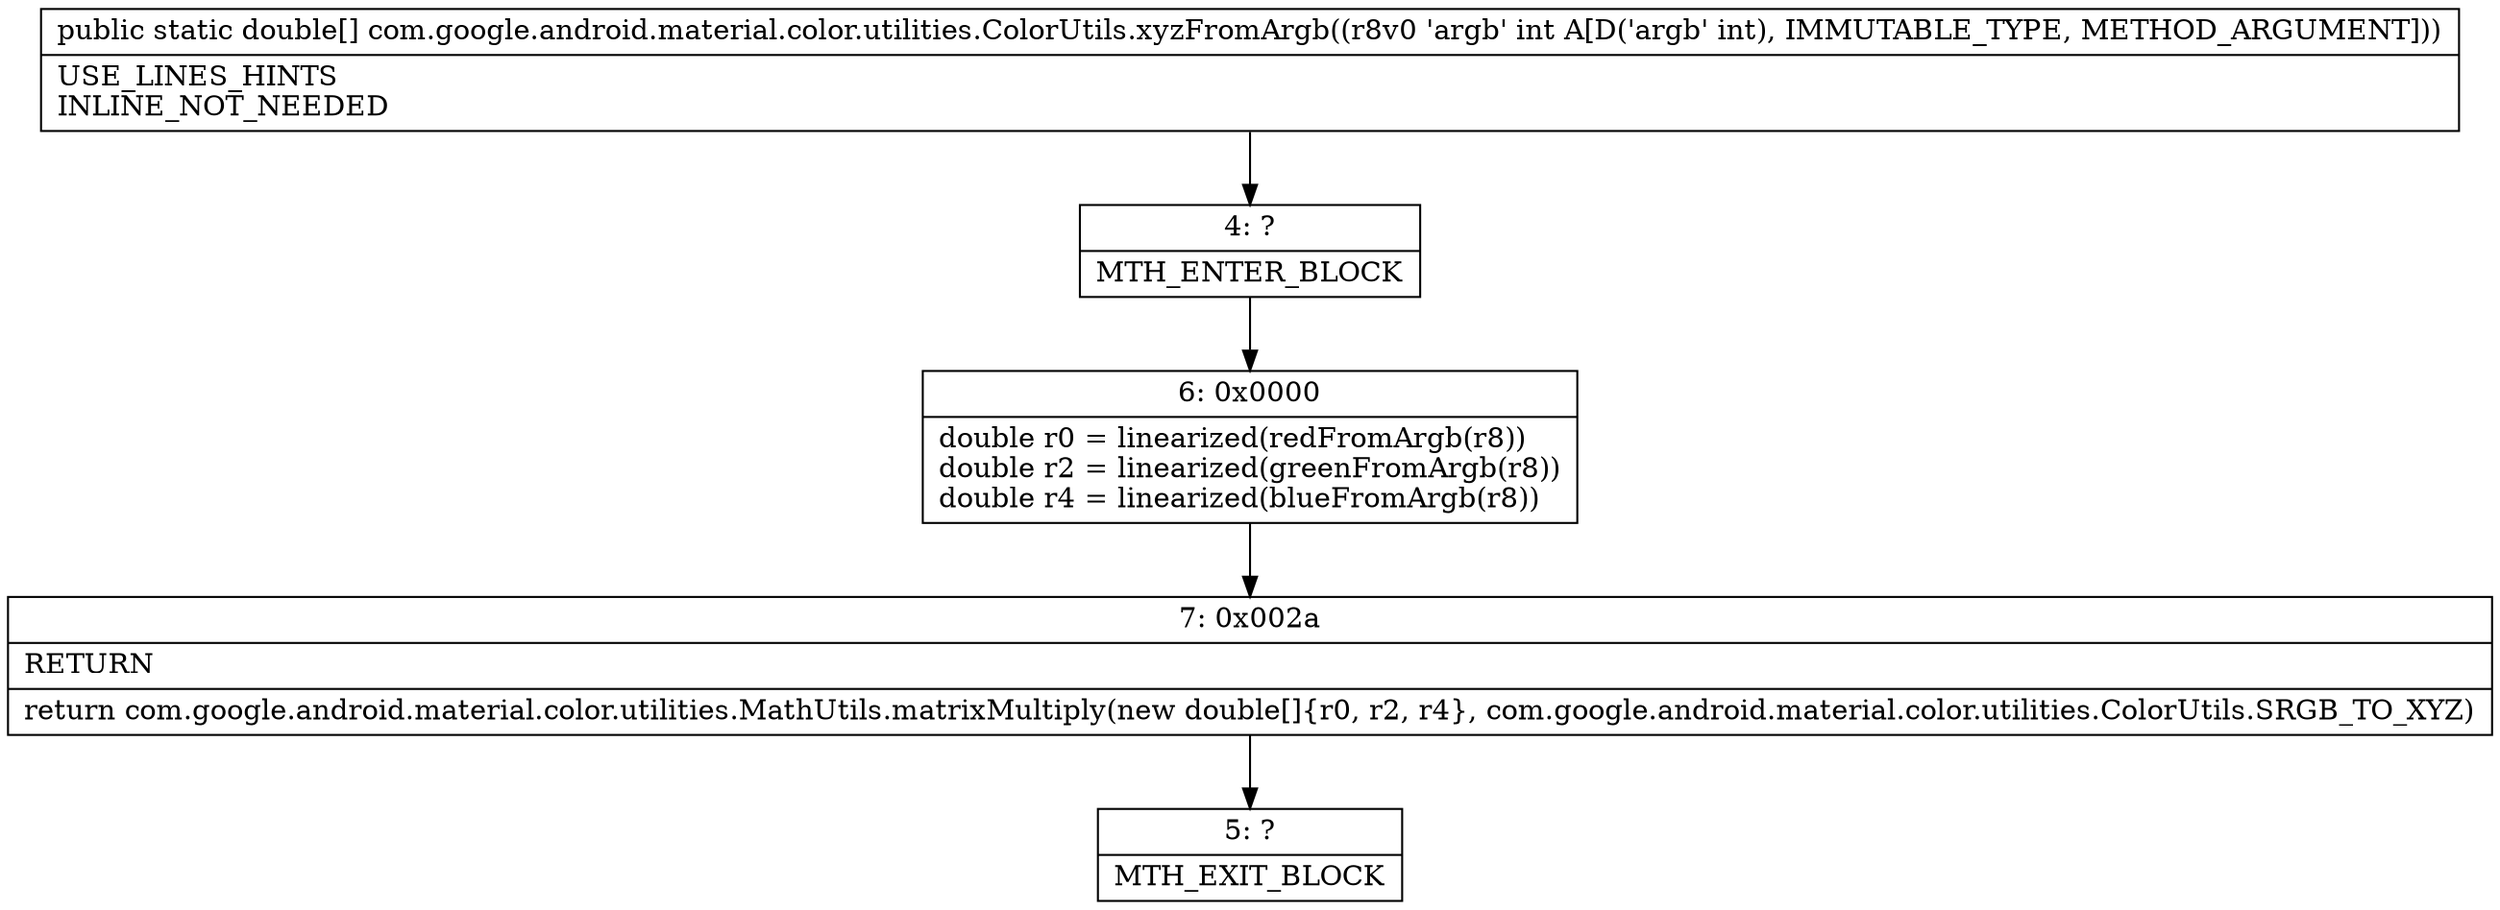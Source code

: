 digraph "CFG forcom.google.android.material.color.utilities.ColorUtils.xyzFromArgb(I)[D" {
Node_4 [shape=record,label="{4\:\ ?|MTH_ENTER_BLOCK\l}"];
Node_6 [shape=record,label="{6\:\ 0x0000|double r0 = linearized(redFromArgb(r8))\ldouble r2 = linearized(greenFromArgb(r8))\ldouble r4 = linearized(blueFromArgb(r8))\l}"];
Node_7 [shape=record,label="{7\:\ 0x002a|RETURN\l|return com.google.android.material.color.utilities.MathUtils.matrixMultiply(new double[]\{r0, r2, r4\}, com.google.android.material.color.utilities.ColorUtils.SRGB_TO_XYZ)\l}"];
Node_5 [shape=record,label="{5\:\ ?|MTH_EXIT_BLOCK\l}"];
MethodNode[shape=record,label="{public static double[] com.google.android.material.color.utilities.ColorUtils.xyzFromArgb((r8v0 'argb' int A[D('argb' int), IMMUTABLE_TYPE, METHOD_ARGUMENT]))  | USE_LINES_HINTS\lINLINE_NOT_NEEDED\l}"];
MethodNode -> Node_4;Node_4 -> Node_6;
Node_6 -> Node_7;
Node_7 -> Node_5;
}

